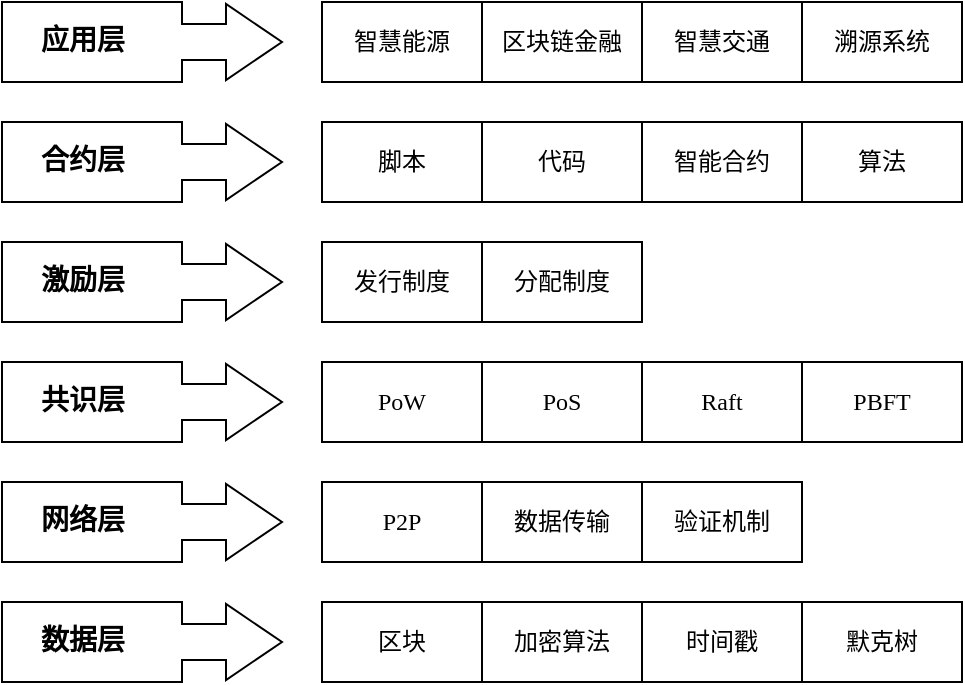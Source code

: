 <mxfile version="21.3.2" type="github">
  <diagram name="第 1 页" id="5stlvVwKQTENXhOsb_Dq">
    <mxGraphModel dx="1434" dy="764" grid="1" gridSize="10" guides="1" tooltips="1" connect="1" arrows="1" fold="1" page="1" pageScale="1" pageWidth="827" pageHeight="1169" math="0" shadow="0">
      <root>
        <mxCell id="0" />
        <mxCell id="1" parent="0" />
        <mxCell id="zBk1Tng8OVJCPWsyoCuW-44" value="" style="html=1;shadow=0;dashed=0;align=center;verticalAlign=middle;shape=mxgraph.arrows2.calloutArrow;dy=9;dx=28;notch=90;arrowHead=10;fontSize=14;fontFamily=宋体;" parent="1" vertex="1">
          <mxGeometry x="120" y="400" width="140" height="40" as="geometry" />
        </mxCell>
        <mxCell id="zBk1Tng8OVJCPWsyoCuW-7" value="数据层" style="text;html=1;align=center;verticalAlign=middle;resizable=0;points=[];autosize=1;strokeColor=none;fillColor=none;fontSize=14;fontStyle=1;fontFamily=宋体;" parent="1" vertex="1">
          <mxGeometry x="125" y="405" width="70" height="30" as="geometry" />
        </mxCell>
        <mxCell id="zBk1Tng8OVJCPWsyoCuW-49" value="区块" style="rounded=0;whiteSpace=wrap;html=1;fontSize=12;fontFamily=宋体;" parent="1" vertex="1">
          <mxGeometry x="280" y="400" width="80" height="40" as="geometry" />
        </mxCell>
        <mxCell id="zBk1Tng8OVJCPWsyoCuW-50" value="加密算法" style="rounded=0;whiteSpace=wrap;html=1;fontSize=12;fontFamily=宋体;" parent="1" vertex="1">
          <mxGeometry x="360" y="400" width="80" height="40" as="geometry" />
        </mxCell>
        <mxCell id="zBk1Tng8OVJCPWsyoCuW-51" value="时间戳" style="rounded=0;whiteSpace=wrap;html=1;fontSize=12;fontFamily=宋体;" parent="1" vertex="1">
          <mxGeometry x="440" y="400" width="80" height="40" as="geometry" />
        </mxCell>
        <mxCell id="zBk1Tng8OVJCPWsyoCuW-52" value="默克树" style="rounded=0;whiteSpace=wrap;html=1;fontSize=12;fontFamily=宋体;" parent="1" vertex="1">
          <mxGeometry x="520" y="400" width="80" height="40" as="geometry" />
        </mxCell>
        <mxCell id="zBk1Tng8OVJCPWsyoCuW-53" value="" style="html=1;shadow=0;dashed=0;align=center;verticalAlign=middle;shape=mxgraph.arrows2.calloutArrow;dy=9;dx=28;notch=90;arrowHead=10;fontSize=14;fontFamily=宋体;" parent="1" vertex="1">
          <mxGeometry x="120" y="340" width="140" height="40" as="geometry" />
        </mxCell>
        <mxCell id="zBk1Tng8OVJCPWsyoCuW-54" value="网络层" style="text;html=1;align=center;verticalAlign=middle;resizable=0;points=[];autosize=1;strokeColor=none;fillColor=none;fontSize=14;fontStyle=1;fontFamily=宋体;" parent="1" vertex="1">
          <mxGeometry x="125" y="345" width="70" height="30" as="geometry" />
        </mxCell>
        <mxCell id="zBk1Tng8OVJCPWsyoCuW-55" value="P2P" style="rounded=0;whiteSpace=wrap;html=1;fontSize=12;fontFamily=Times New Roman;" parent="1" vertex="1">
          <mxGeometry x="280" y="340" width="80" height="40" as="geometry" />
        </mxCell>
        <mxCell id="zBk1Tng8OVJCPWsyoCuW-56" value="数据传输" style="rounded=0;whiteSpace=wrap;html=1;fontSize=12;fontFamily=宋体;" parent="1" vertex="1">
          <mxGeometry x="360" y="340" width="80" height="40" as="geometry" />
        </mxCell>
        <mxCell id="zBk1Tng8OVJCPWsyoCuW-57" value="验证机制" style="rounded=0;whiteSpace=wrap;html=1;fontSize=12;fontFamily=宋体;" parent="1" vertex="1">
          <mxGeometry x="440" y="340" width="80" height="40" as="geometry" />
        </mxCell>
        <mxCell id="zBk1Tng8OVJCPWsyoCuW-59" value="" style="html=1;shadow=0;dashed=0;align=center;verticalAlign=middle;shape=mxgraph.arrows2.calloutArrow;dy=9;dx=28;notch=90;arrowHead=10;fontSize=14;fontFamily=宋体;" parent="1" vertex="1">
          <mxGeometry x="120" y="280" width="140" height="40" as="geometry" />
        </mxCell>
        <mxCell id="zBk1Tng8OVJCPWsyoCuW-60" value="共识层" style="text;html=1;align=center;verticalAlign=middle;resizable=0;points=[];autosize=1;strokeColor=none;fillColor=none;fontSize=14;fontStyle=1;fontFamily=宋体;" parent="1" vertex="1">
          <mxGeometry x="125" y="285" width="70" height="30" as="geometry" />
        </mxCell>
        <mxCell id="zBk1Tng8OVJCPWsyoCuW-61" value="PoW" style="rounded=0;whiteSpace=wrap;html=1;fontSize=12;fontFamily=Times New Roman;" parent="1" vertex="1">
          <mxGeometry x="280" y="280" width="80" height="40" as="geometry" />
        </mxCell>
        <mxCell id="zBk1Tng8OVJCPWsyoCuW-62" value="PoS" style="rounded=0;whiteSpace=wrap;html=1;fontSize=12;fontFamily=Times New Roman;" parent="1" vertex="1">
          <mxGeometry x="360" y="280" width="80" height="40" as="geometry" />
        </mxCell>
        <mxCell id="zBk1Tng8OVJCPWsyoCuW-63" value="Raft" style="rounded=0;whiteSpace=wrap;html=1;fontSize=12;fontFamily=Times New Roman;" parent="1" vertex="1">
          <mxGeometry x="440" y="280" width="80" height="40" as="geometry" />
        </mxCell>
        <mxCell id="zBk1Tng8OVJCPWsyoCuW-64" value="PBFT" style="rounded=0;whiteSpace=wrap;html=1;fontSize=12;fontFamily=Times New Roman;" parent="1" vertex="1">
          <mxGeometry x="520" y="280" width="80" height="40" as="geometry" />
        </mxCell>
        <mxCell id="zBk1Tng8OVJCPWsyoCuW-65" value="" style="html=1;shadow=0;dashed=0;align=center;verticalAlign=middle;shape=mxgraph.arrows2.calloutArrow;dy=9;dx=28;notch=90;arrowHead=10;fontSize=14;fontFamily=宋体;" parent="1" vertex="1">
          <mxGeometry x="120" y="220" width="140" height="40" as="geometry" />
        </mxCell>
        <mxCell id="zBk1Tng8OVJCPWsyoCuW-66" value="激励层" style="text;html=1;align=center;verticalAlign=middle;resizable=0;points=[];autosize=1;strokeColor=none;fillColor=none;fontSize=14;fontStyle=1;fontFamily=宋体;" parent="1" vertex="1">
          <mxGeometry x="125" y="225" width="70" height="30" as="geometry" />
        </mxCell>
        <mxCell id="zBk1Tng8OVJCPWsyoCuW-67" value="发行制度" style="rounded=0;whiteSpace=wrap;html=1;fontSize=12;fontFamily=宋体;" parent="1" vertex="1">
          <mxGeometry x="280" y="220" width="80" height="40" as="geometry" />
        </mxCell>
        <mxCell id="zBk1Tng8OVJCPWsyoCuW-68" value="分配制度" style="rounded=0;whiteSpace=wrap;html=1;fontSize=12;fontFamily=宋体;" parent="1" vertex="1">
          <mxGeometry x="360" y="220" width="80" height="40" as="geometry" />
        </mxCell>
        <mxCell id="zBk1Tng8OVJCPWsyoCuW-71" value="" style="html=1;shadow=0;dashed=0;align=center;verticalAlign=middle;shape=mxgraph.arrows2.calloutArrow;dy=9;dx=28;notch=90;arrowHead=10;fontSize=14;fontFamily=宋体;" parent="1" vertex="1">
          <mxGeometry x="120" y="160" width="140" height="40" as="geometry" />
        </mxCell>
        <mxCell id="zBk1Tng8OVJCPWsyoCuW-72" value="合约层" style="text;html=1;align=center;verticalAlign=middle;resizable=0;points=[];autosize=1;strokeColor=none;fillColor=none;fontSize=14;fontStyle=1;fontFamily=宋体;" parent="1" vertex="1">
          <mxGeometry x="125" y="165" width="70" height="30" as="geometry" />
        </mxCell>
        <mxCell id="zBk1Tng8OVJCPWsyoCuW-73" value="脚本" style="rounded=0;whiteSpace=wrap;html=1;fontSize=12;fontFamily=宋体;" parent="1" vertex="1">
          <mxGeometry x="280" y="160" width="80" height="40" as="geometry" />
        </mxCell>
        <mxCell id="zBk1Tng8OVJCPWsyoCuW-74" value="代码" style="rounded=0;whiteSpace=wrap;html=1;fontSize=12;fontFamily=宋体;" parent="1" vertex="1">
          <mxGeometry x="360" y="160" width="80" height="40" as="geometry" />
        </mxCell>
        <mxCell id="zBk1Tng8OVJCPWsyoCuW-75" value="智能合约" style="rounded=0;whiteSpace=wrap;html=1;fontSize=12;fontFamily=宋体;" parent="1" vertex="1">
          <mxGeometry x="440" y="160" width="80" height="40" as="geometry" />
        </mxCell>
        <mxCell id="zBk1Tng8OVJCPWsyoCuW-76" value="算法" style="rounded=0;whiteSpace=wrap;html=1;fontSize=12;fontFamily=宋体;" parent="1" vertex="1">
          <mxGeometry x="520" y="160" width="80" height="40" as="geometry" />
        </mxCell>
        <mxCell id="zBk1Tng8OVJCPWsyoCuW-77" value="" style="html=1;shadow=0;dashed=0;align=center;verticalAlign=middle;shape=mxgraph.arrows2.calloutArrow;dy=9;dx=28;notch=90;arrowHead=10;fontSize=14;fontFamily=宋体;" parent="1" vertex="1">
          <mxGeometry x="120" y="100" width="140" height="40" as="geometry" />
        </mxCell>
        <mxCell id="zBk1Tng8OVJCPWsyoCuW-78" value="应用层" style="text;html=1;align=center;verticalAlign=middle;resizable=0;points=[];autosize=1;strokeColor=none;fillColor=none;fontSize=14;fontStyle=1;fontFamily=宋体;" parent="1" vertex="1">
          <mxGeometry x="125" y="105" width="70" height="30" as="geometry" />
        </mxCell>
        <mxCell id="zBk1Tng8OVJCPWsyoCuW-79" value="智慧能源" style="rounded=0;whiteSpace=wrap;html=1;fontSize=12;fontFamily=宋体;" parent="1" vertex="1">
          <mxGeometry x="280" y="100" width="80" height="40" as="geometry" />
        </mxCell>
        <mxCell id="zBk1Tng8OVJCPWsyoCuW-80" value="区块链金融" style="rounded=0;whiteSpace=wrap;html=1;fontSize=12;fontFamily=宋体;" parent="1" vertex="1">
          <mxGeometry x="360" y="100" width="80" height="40" as="geometry" />
        </mxCell>
        <mxCell id="zBk1Tng8OVJCPWsyoCuW-81" value="智慧交通" style="rounded=0;whiteSpace=wrap;html=1;fontSize=12;fontFamily=宋体;" parent="1" vertex="1">
          <mxGeometry x="440" y="100" width="80" height="40" as="geometry" />
        </mxCell>
        <mxCell id="zBk1Tng8OVJCPWsyoCuW-82" value="溯源系统" style="rounded=0;whiteSpace=wrap;html=1;fontSize=12;fontFamily=宋体;" parent="1" vertex="1">
          <mxGeometry x="520" y="100" width="80" height="40" as="geometry" />
        </mxCell>
      </root>
    </mxGraphModel>
  </diagram>
</mxfile>

